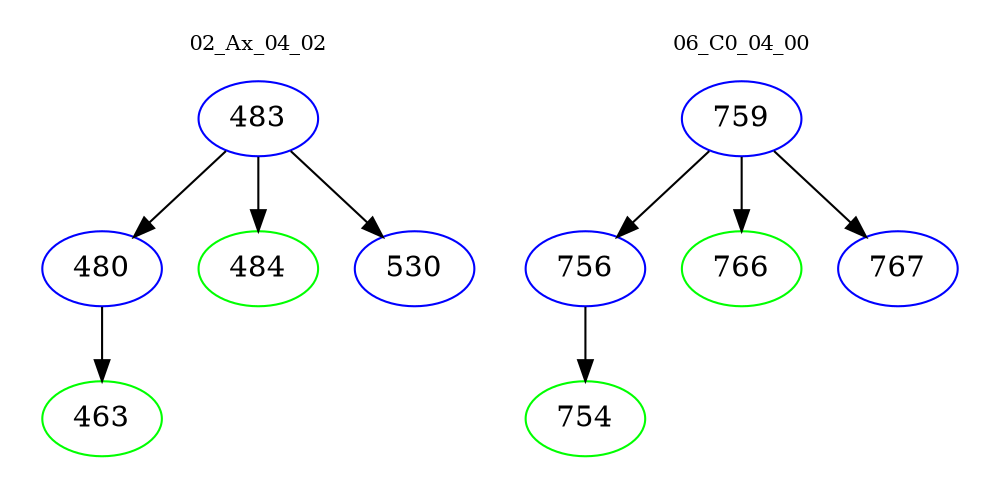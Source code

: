 digraph{
subgraph cluster_0 {
color = white
label = "02_Ax_04_02";
fontsize=10;
T0_483 [label="483", color="blue"]
T0_483 -> T0_480 [color="black"]
T0_480 [label="480", color="blue"]
T0_480 -> T0_463 [color="black"]
T0_463 [label="463", color="green"]
T0_483 -> T0_484 [color="black"]
T0_484 [label="484", color="green"]
T0_483 -> T0_530 [color="black"]
T0_530 [label="530", color="blue"]
}
subgraph cluster_1 {
color = white
label = "06_C0_04_00";
fontsize=10;
T1_759 [label="759", color="blue"]
T1_759 -> T1_756 [color="black"]
T1_756 [label="756", color="blue"]
T1_756 -> T1_754 [color="black"]
T1_754 [label="754", color="green"]
T1_759 -> T1_766 [color="black"]
T1_766 [label="766", color="green"]
T1_759 -> T1_767 [color="black"]
T1_767 [label="767", color="blue"]
}
}

